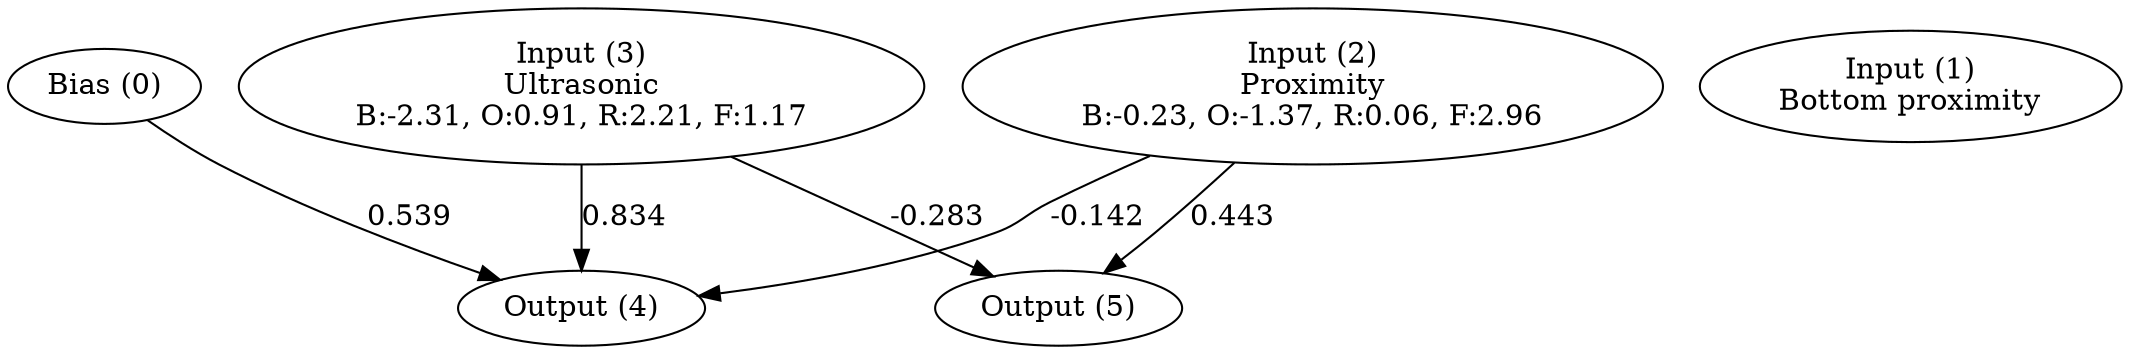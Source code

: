 digraph G {
  0 [ label="Bias (0)" ];
  1 [ label="Input (1)\nBottom proximity" ];
  2 [ label="Input (2)\nProximity\nB:-0.23, O:-1.37, R:0.06, F:2.96" ];
  3 [ label="Input (3)\nUltrasonic\nB:-2.31, O:0.91, R:2.21, F:1.17" ];
  4 [ label="Output (4)" ];
  5 [ label="Output (5)" ];
  { rank=same 0 1 2 3 }
  { rank=same 4 5 }
  0 -> 4 [ label="0.539" ];
  2 -> 4 [ label="-0.142" ];
  2 -> 5 [ label="0.443" ];
  3 -> 4 [ label="0.834" ];
  3 -> 5 [ label="-0.283" ];
}
